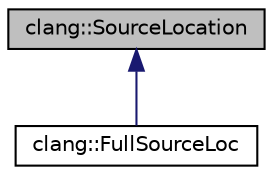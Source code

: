 digraph "clang::SourceLocation"
{
 // LATEX_PDF_SIZE
  bgcolor="transparent";
  edge [fontname="Helvetica",fontsize="10",labelfontname="Helvetica",labelfontsize="10"];
  node [fontname="Helvetica",fontsize="10",shape=record];
  Node1 [label="clang::SourceLocation",height=0.2,width=0.4,color="black", fillcolor="grey75", style="filled", fontcolor="black",tooltip="Encodes a location in the source."];
  Node1 -> Node2 [dir="back",color="midnightblue",fontsize="10",style="solid",fontname="Helvetica"];
  Node2 [label="clang::FullSourceLoc",height=0.2,width=0.4,color="black",URL="$classclang_1_1FullSourceLoc.html",tooltip="A SourceLocation and its associated SourceManager."];
}
